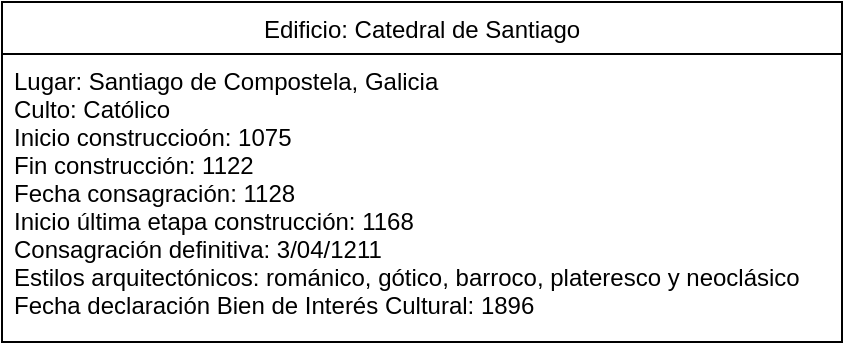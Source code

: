 <mxfile>
    <diagram id="v4eh2Sh527X7msfksTzJ" name="Página-1">
        <mxGraphModel dx="832" dy="448" grid="1" gridSize="10" guides="1" tooltips="1" connect="1" arrows="1" fold="1" page="1" pageScale="1" pageWidth="827" pageHeight="1169" math="0" shadow="0">
            <root>
                <mxCell id="0"/>
                <mxCell id="1" parent="0"/>
                <mxCell id="2" value="Edificio: Catedral de Santiago" style="swimlane;fontStyle=0;childLayout=stackLayout;horizontal=1;startSize=26;fillColor=none;horizontalStack=0;resizeParent=1;resizeParentMax=0;resizeLast=0;collapsible=1;marginBottom=0;" vertex="1" parent="1">
                    <mxGeometry x="204" y="40" width="420" height="170" as="geometry"/>
                </mxCell>
                <mxCell id="3" value="Lugar: Santiago de Compostela, Galicia&#10;Culto: Católico&#10;Inicio construccioón: 1075&#10;Fin construcción: 1122&#10;Fecha consagración: 1128&#10;Inicio última etapa construcción: 1168&#10;Consagración definitiva: 3/04/1211&#10;Estilos arquitectónicos: románico, gótico, barroco, plateresco y neoclásico&#10;Fecha declaración Bien de Interés Cultural: 1896&#10;" style="text;strokeColor=none;fillColor=none;align=left;verticalAlign=top;spacingLeft=4;spacingRight=4;overflow=hidden;rotatable=0;points=[[0,0.5],[1,0.5]];portConstraint=eastwest;" vertex="1" parent="2">
                    <mxGeometry y="26" width="420" height="144" as="geometry"/>
                </mxCell>
            </root>
        </mxGraphModel>
    </diagram>
</mxfile>
